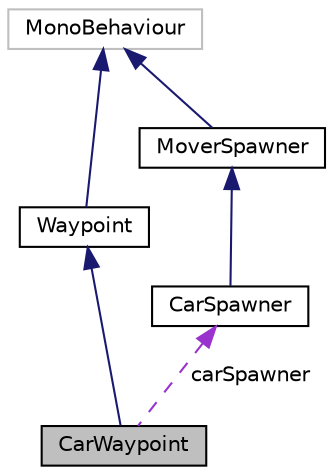 digraph "CarWaypoint"
{
  edge [fontname="Helvetica",fontsize="10",labelfontname="Helvetica",labelfontsize="10"];
  node [fontname="Helvetica",fontsize="10",shape=record];
  Node3 [label="CarWaypoint",height=0.2,width=0.4,color="black", fillcolor="grey75", style="filled", fontcolor="black"];
  Node4 -> Node3 [dir="back",color="midnightblue",fontsize="10",style="solid",fontname="Helvetica"];
  Node4 [label="Waypoint",height=0.2,width=0.4,color="black", fillcolor="white", style="filled",URL="$class_waypoint.html",tooltip="Can be used to create a path, using the previous waypoint to build a chain. Scripts like Move or NPCM..."];
  Node5 -> Node4 [dir="back",color="midnightblue",fontsize="10",style="solid",fontname="Helvetica"];
  Node5 [label="MonoBehaviour",height=0.2,width=0.4,color="grey75", fillcolor="white", style="filled"];
  Node6 -> Node3 [dir="back",color="darkorchid3",fontsize="10",style="dashed",label=" carSpawner" ,fontname="Helvetica"];
  Node6 [label="CarSpawner",height=0.2,width=0.4,color="black", fillcolor="white", style="filled",URL="$class_car_spawner.html",tooltip="This scripts randomly generates cars and assing a path for it to move on. The newly generated car can..."];
  Node7 -> Node6 [dir="back",color="midnightblue",fontsize="10",style="solid",fontname="Helvetica"];
  Node7 [label="MoverSpawner",height=0.2,width=0.4,color="black", fillcolor="white", style="filled",URL="$class_mover_spawner.html",tooltip="This classe is reponsible for spawning objects with the Move script attached to it. It spawns a mover, and them make it moves for a targetWaypoint, point by point according to the path that is made by it&#39;s previous waypoints. *See Waypoint class for more info. "];
  Node5 -> Node7 [dir="back",color="midnightblue",fontsize="10",style="solid",fontname="Helvetica"];
}
